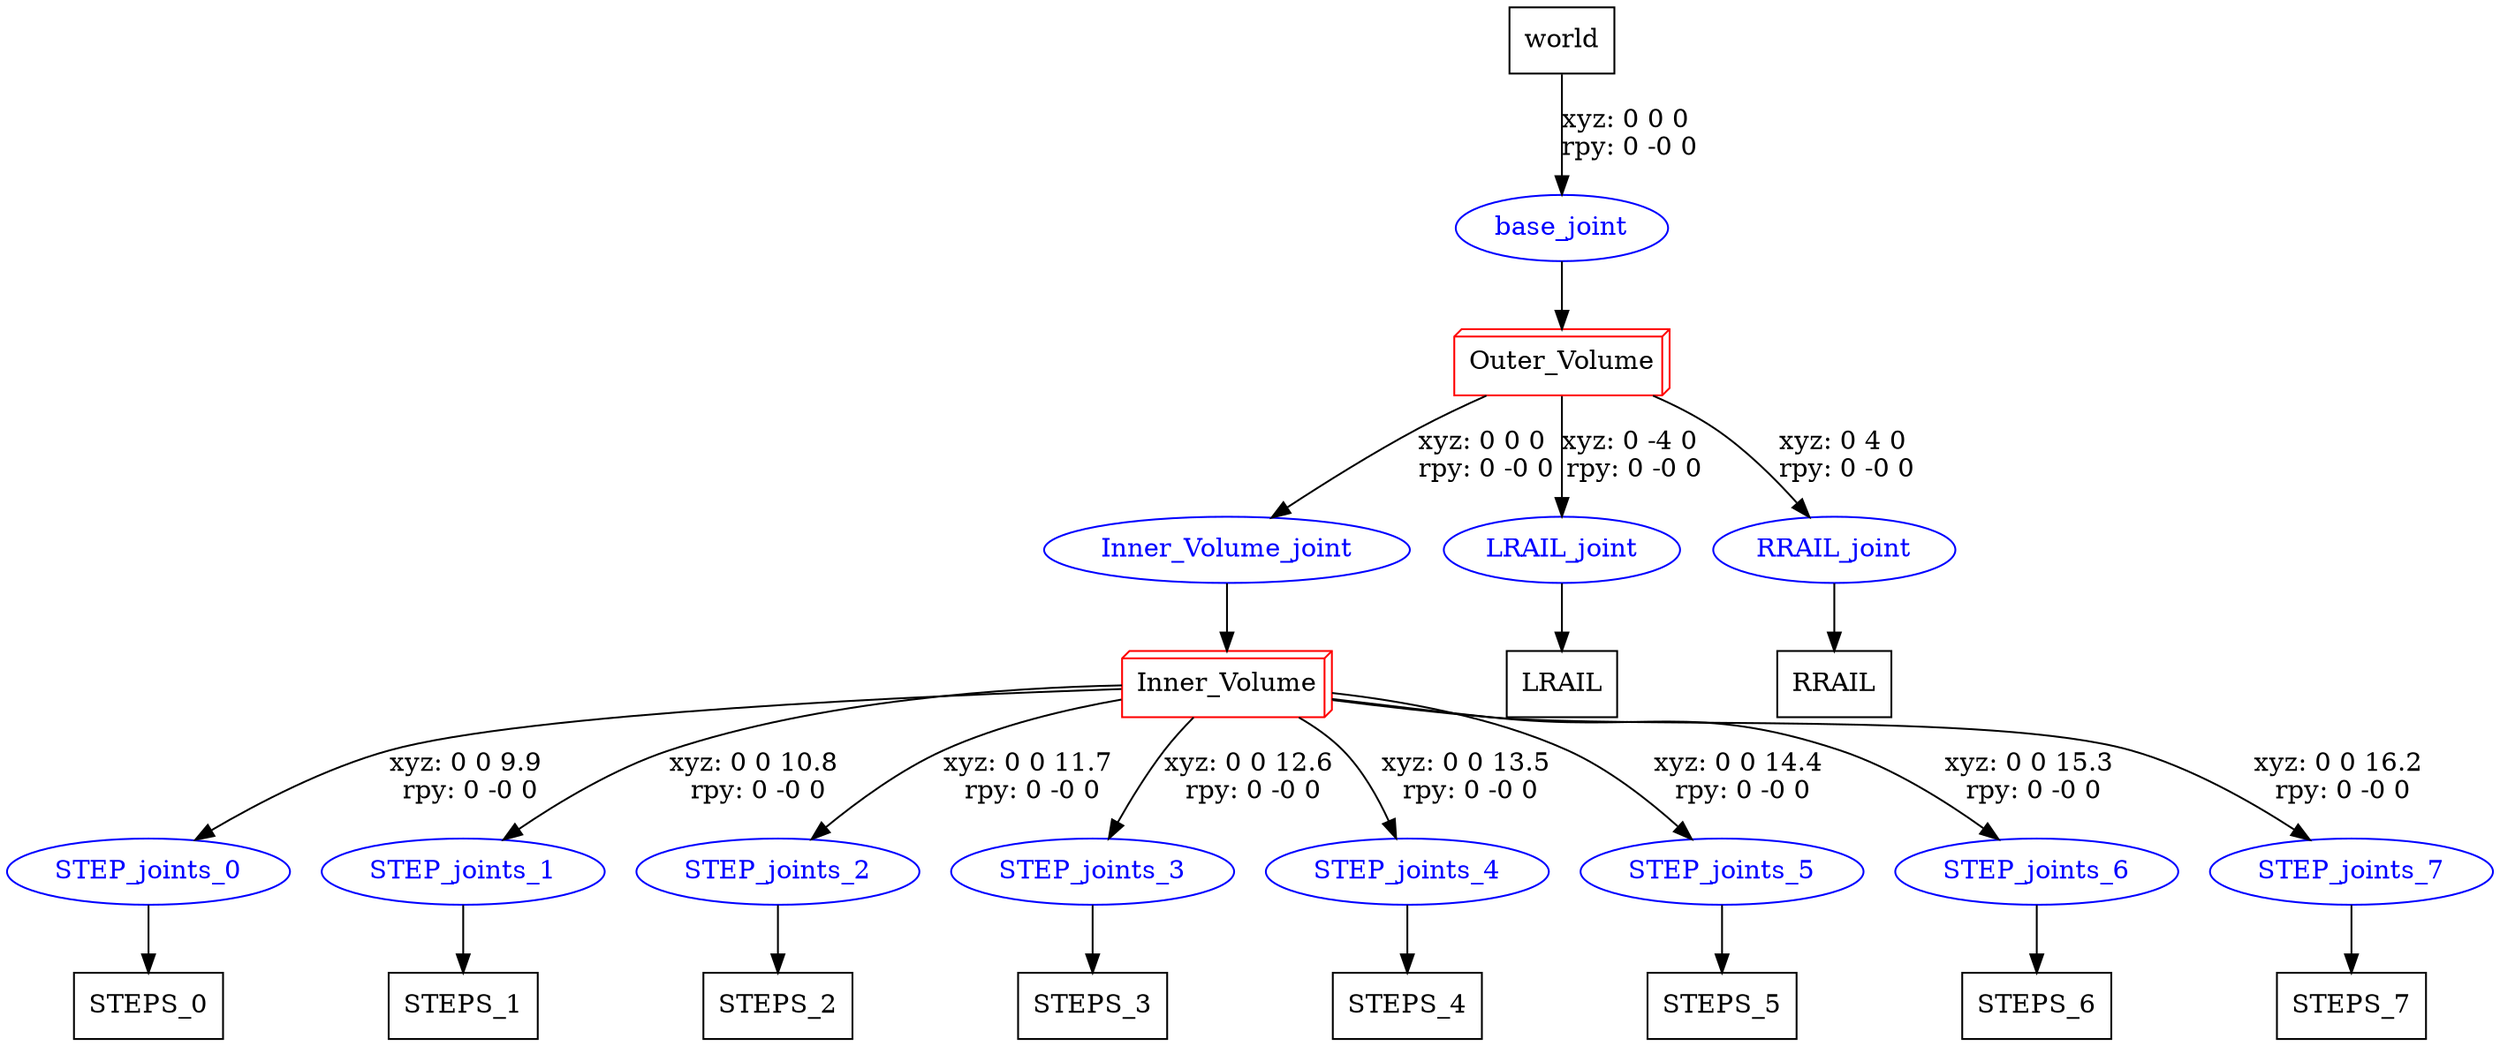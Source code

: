 digraph G {
node [shape=box];
"world" [label="world"];
"STEPS_0" [label="STEPS_0"];
"STEPS_1" [label="STEPS_1"];
"STEPS_2" [label="STEPS_2"];
"STEPS_3" [label="STEPS_3"];
"STEPS_4" [label="STEPS_4"];
"STEPS_5" [label="STEPS_5"];
"STEPS_6" [label="STEPS_6"];
"STEPS_7" [label="STEPS_7"];
"LRAIL" [label="LRAIL"];
"RRAIL" [label="RRAIL"];
node [shape=box3d,  color=red];
"Outer_Volume" [label="Outer_Volume"];
"Inner_Volume" [label="Inner_Volume"];
node [shape=ellipse, color=blue, fontcolor=blue];
"world" -> "base_joint" [label="xyz: 0 0 0 \nrpy: 0 -0 0"]
"base_joint" -> "Outer_Volume"
"Outer_Volume" -> "Inner_Volume_joint" [label="xyz: 0 0 0 \nrpy: 0 -0 0"]
"Inner_Volume_joint" -> "Inner_Volume"
"Inner_Volume" -> "STEP_joints_0" [label="xyz: 0 0 9.9 \nrpy: 0 -0 0"]
"STEP_joints_0" -> "STEPS_0"
"Inner_Volume" -> "STEP_joints_1" [label="xyz: 0 0 10.8 \nrpy: 0 -0 0"]
"STEP_joints_1" -> "STEPS_1"
"Inner_Volume" -> "STEP_joints_2" [label="xyz: 0 0 11.7 \nrpy: 0 -0 0"]
"STEP_joints_2" -> "STEPS_2"
"Inner_Volume" -> "STEP_joints_3" [label="xyz: 0 0 12.6 \nrpy: 0 -0 0"]
"STEP_joints_3" -> "STEPS_3"
"Inner_Volume" -> "STEP_joints_4" [label="xyz: 0 0 13.5 \nrpy: 0 -0 0"]
"STEP_joints_4" -> "STEPS_4"
"Inner_Volume" -> "STEP_joints_5" [label="xyz: 0 0 14.4 \nrpy: 0 -0 0"]
"STEP_joints_5" -> "STEPS_5"
"Inner_Volume" -> "STEP_joints_6" [label="xyz: 0 0 15.3 \nrpy: 0 -0 0"]
"STEP_joints_6" -> "STEPS_6"
"Inner_Volume" -> "STEP_joints_7" [label="xyz: 0 0 16.2 \nrpy: 0 -0 0"]
"STEP_joints_7" -> "STEPS_7"
"Outer_Volume" -> "LRAIL_joint" [label="xyz: 0 -4 0 \nrpy: 0 -0 0"]
"LRAIL_joint" -> "LRAIL"
"Outer_Volume" -> "RRAIL_joint" [label="xyz: 0 4 0 \nrpy: 0 -0 0"]
"RRAIL_joint" -> "RRAIL"
}
